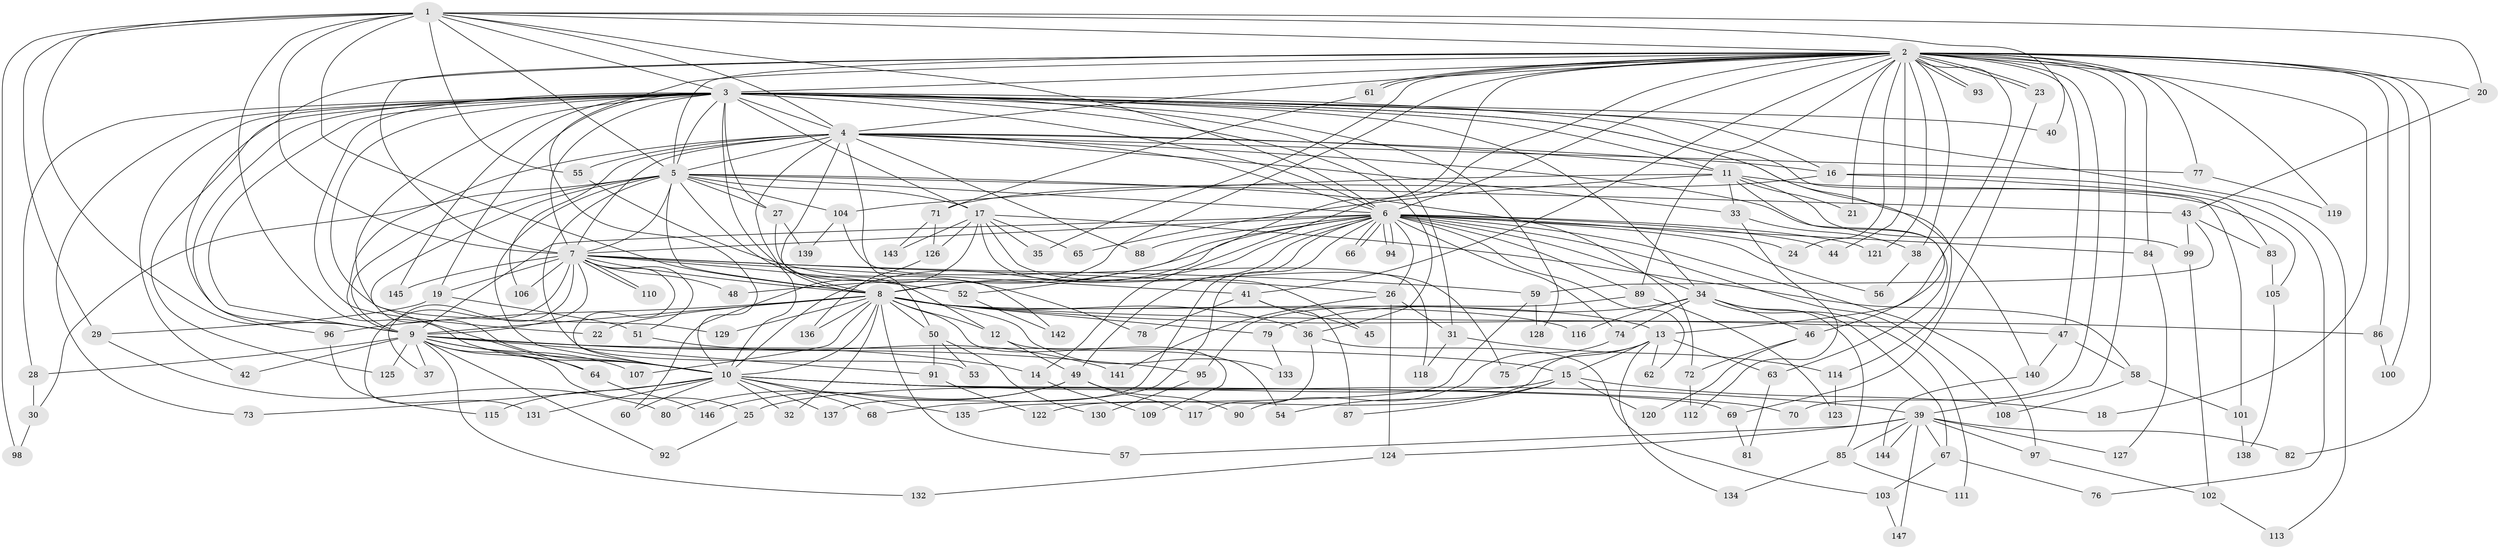 // Generated by graph-tools (version 1.1) at 2025/01/03/09/25 03:01:20]
// undirected, 147 vertices, 319 edges
graph export_dot {
graph [start="1"]
  node [color=gray90,style=filled];
  1;
  2;
  3;
  4;
  5;
  6;
  7;
  8;
  9;
  10;
  11;
  12;
  13;
  14;
  15;
  16;
  17;
  18;
  19;
  20;
  21;
  22;
  23;
  24;
  25;
  26;
  27;
  28;
  29;
  30;
  31;
  32;
  33;
  34;
  35;
  36;
  37;
  38;
  39;
  40;
  41;
  42;
  43;
  44;
  45;
  46;
  47;
  48;
  49;
  50;
  51;
  52;
  53;
  54;
  55;
  56;
  57;
  58;
  59;
  60;
  61;
  62;
  63;
  64;
  65;
  66;
  67;
  68;
  69;
  70;
  71;
  72;
  73;
  74;
  75;
  76;
  77;
  78;
  79;
  80;
  81;
  82;
  83;
  84;
  85;
  86;
  87;
  88;
  89;
  90;
  91;
  92;
  93;
  94;
  95;
  96;
  97;
  98;
  99;
  100;
  101;
  102;
  103;
  104;
  105;
  106;
  107;
  108;
  109;
  110;
  111;
  112;
  113;
  114;
  115;
  116;
  117;
  118;
  119;
  120;
  121;
  122;
  123;
  124;
  125;
  126;
  127;
  128;
  129;
  130;
  131;
  132;
  133;
  134;
  135;
  136;
  137;
  138;
  139;
  140;
  141;
  142;
  143;
  144;
  145;
  146;
  147;
  1 -- 2;
  1 -- 3;
  1 -- 4;
  1 -- 5;
  1 -- 6;
  1 -- 7;
  1 -- 8;
  1 -- 9;
  1 -- 10;
  1 -- 20;
  1 -- 29;
  1 -- 40;
  1 -- 55;
  1 -- 98;
  2 -- 3;
  2 -- 4;
  2 -- 5;
  2 -- 6;
  2 -- 7;
  2 -- 8;
  2 -- 9;
  2 -- 10;
  2 -- 13;
  2 -- 14;
  2 -- 18;
  2 -- 20;
  2 -- 21;
  2 -- 23;
  2 -- 23;
  2 -- 24;
  2 -- 35;
  2 -- 38;
  2 -- 39;
  2 -- 41;
  2 -- 44;
  2 -- 47;
  2 -- 52;
  2 -- 61;
  2 -- 61;
  2 -- 70;
  2 -- 77;
  2 -- 82;
  2 -- 84;
  2 -- 86;
  2 -- 89;
  2 -- 93;
  2 -- 93;
  2 -- 100;
  2 -- 119;
  2 -- 121;
  3 -- 4;
  3 -- 5;
  3 -- 6;
  3 -- 7;
  3 -- 8;
  3 -- 9;
  3 -- 10;
  3 -- 11;
  3 -- 16;
  3 -- 17;
  3 -- 19;
  3 -- 22;
  3 -- 27;
  3 -- 28;
  3 -- 31;
  3 -- 34;
  3 -- 36;
  3 -- 40;
  3 -- 42;
  3 -- 73;
  3 -- 96;
  3 -- 101;
  3 -- 113;
  3 -- 114;
  3 -- 125;
  3 -- 128;
  3 -- 129;
  3 -- 140;
  3 -- 145;
  4 -- 5;
  4 -- 6;
  4 -- 7;
  4 -- 8;
  4 -- 9;
  4 -- 10;
  4 -- 11;
  4 -- 16;
  4 -- 33;
  4 -- 50;
  4 -- 55;
  4 -- 63;
  4 -- 77;
  4 -- 88;
  4 -- 106;
  5 -- 6;
  5 -- 7;
  5 -- 8;
  5 -- 9;
  5 -- 10;
  5 -- 12;
  5 -- 17;
  5 -- 27;
  5 -- 30;
  5 -- 43;
  5 -- 53;
  5 -- 64;
  5 -- 72;
  5 -- 104;
  6 -- 7;
  6 -- 8;
  6 -- 9;
  6 -- 10;
  6 -- 24;
  6 -- 26;
  6 -- 34;
  6 -- 44;
  6 -- 48;
  6 -- 49;
  6 -- 56;
  6 -- 62;
  6 -- 66;
  6 -- 66;
  6 -- 68;
  6 -- 74;
  6 -- 84;
  6 -- 88;
  6 -- 89;
  6 -- 94;
  6 -- 94;
  6 -- 97;
  6 -- 108;
  6 -- 121;
  6 -- 137;
  7 -- 8;
  7 -- 9;
  7 -- 10;
  7 -- 19;
  7 -- 26;
  7 -- 37;
  7 -- 41;
  7 -- 48;
  7 -- 51;
  7 -- 52;
  7 -- 59;
  7 -- 106;
  7 -- 110;
  7 -- 110;
  7 -- 131;
  7 -- 145;
  8 -- 9;
  8 -- 10;
  8 -- 12;
  8 -- 13;
  8 -- 22;
  8 -- 32;
  8 -- 36;
  8 -- 47;
  8 -- 50;
  8 -- 57;
  8 -- 79;
  8 -- 86;
  8 -- 96;
  8 -- 107;
  8 -- 109;
  8 -- 116;
  8 -- 129;
  8 -- 133;
  8 -- 136;
  9 -- 10;
  9 -- 14;
  9 -- 15;
  9 -- 25;
  9 -- 28;
  9 -- 37;
  9 -- 42;
  9 -- 64;
  9 -- 91;
  9 -- 92;
  9 -- 95;
  9 -- 107;
  9 -- 125;
  9 -- 132;
  10 -- 32;
  10 -- 39;
  10 -- 60;
  10 -- 68;
  10 -- 69;
  10 -- 70;
  10 -- 73;
  10 -- 115;
  10 -- 131;
  10 -- 135;
  10 -- 137;
  11 -- 21;
  11 -- 33;
  11 -- 46;
  11 -- 65;
  11 -- 99;
  11 -- 104;
  11 -- 105;
  12 -- 49;
  12 -- 54;
  13 -- 15;
  13 -- 62;
  13 -- 63;
  13 -- 75;
  13 -- 122;
  13 -- 134;
  14 -- 109;
  15 -- 18;
  15 -- 25;
  15 -- 54;
  15 -- 87;
  15 -- 120;
  16 -- 71;
  16 -- 76;
  16 -- 83;
  17 -- 35;
  17 -- 45;
  17 -- 58;
  17 -- 60;
  17 -- 65;
  17 -- 75;
  17 -- 126;
  17 -- 143;
  19 -- 29;
  19 -- 51;
  20 -- 43;
  23 -- 69;
  25 -- 92;
  26 -- 31;
  26 -- 124;
  26 -- 141;
  27 -- 139;
  27 -- 142;
  28 -- 30;
  29 -- 80;
  30 -- 98;
  31 -- 114;
  31 -- 118;
  33 -- 38;
  33 -- 112;
  34 -- 46;
  34 -- 67;
  34 -- 74;
  34 -- 79;
  34 -- 85;
  34 -- 111;
  34 -- 116;
  36 -- 103;
  36 -- 117;
  38 -- 56;
  39 -- 57;
  39 -- 67;
  39 -- 82;
  39 -- 85;
  39 -- 97;
  39 -- 124;
  39 -- 127;
  39 -- 144;
  39 -- 147;
  41 -- 45;
  41 -- 78;
  41 -- 87;
  43 -- 59;
  43 -- 83;
  43 -- 99;
  46 -- 72;
  46 -- 120;
  47 -- 58;
  47 -- 140;
  49 -- 80;
  49 -- 90;
  49 -- 117;
  49 -- 146;
  50 -- 53;
  50 -- 91;
  50 -- 130;
  51 -- 141;
  52 -- 142;
  55 -- 78;
  58 -- 101;
  58 -- 108;
  59 -- 128;
  59 -- 135;
  61 -- 71;
  63 -- 81;
  64 -- 146;
  67 -- 76;
  67 -- 103;
  69 -- 81;
  71 -- 126;
  71 -- 143;
  72 -- 112;
  74 -- 90;
  77 -- 119;
  79 -- 133;
  83 -- 105;
  84 -- 127;
  85 -- 111;
  85 -- 134;
  86 -- 100;
  89 -- 95;
  89 -- 123;
  91 -- 122;
  95 -- 130;
  96 -- 115;
  97 -- 102;
  99 -- 102;
  101 -- 138;
  102 -- 113;
  103 -- 147;
  104 -- 118;
  104 -- 139;
  105 -- 138;
  114 -- 123;
  124 -- 132;
  126 -- 136;
  140 -- 144;
}
